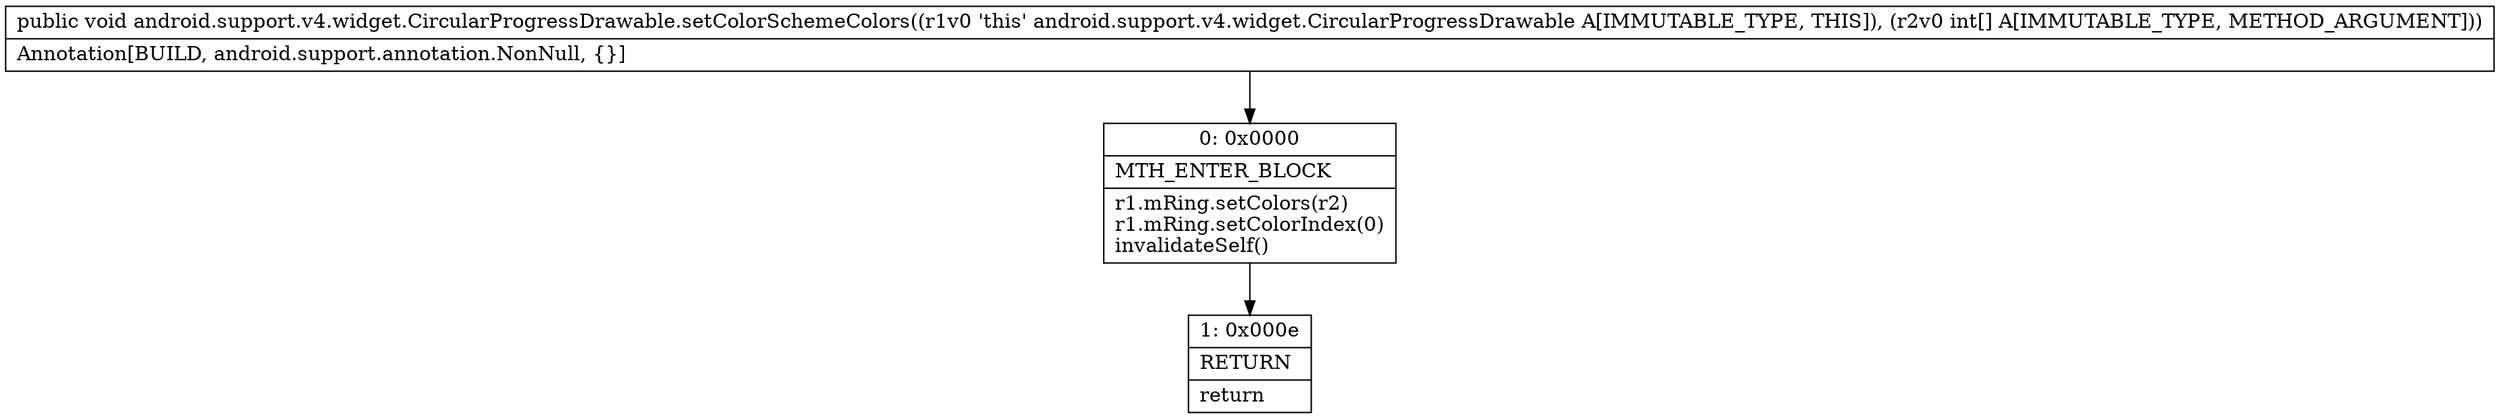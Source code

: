 digraph "CFG forandroid.support.v4.widget.CircularProgressDrawable.setColorSchemeColors([I)V" {
Node_0 [shape=record,label="{0\:\ 0x0000|MTH_ENTER_BLOCK\l|r1.mRing.setColors(r2)\lr1.mRing.setColorIndex(0)\linvalidateSelf()\l}"];
Node_1 [shape=record,label="{1\:\ 0x000e|RETURN\l|return\l}"];
MethodNode[shape=record,label="{public void android.support.v4.widget.CircularProgressDrawable.setColorSchemeColors((r1v0 'this' android.support.v4.widget.CircularProgressDrawable A[IMMUTABLE_TYPE, THIS]), (r2v0 int[] A[IMMUTABLE_TYPE, METHOD_ARGUMENT]))  | Annotation[BUILD, android.support.annotation.NonNull, \{\}]\l}"];
MethodNode -> Node_0;
Node_0 -> Node_1;
}

